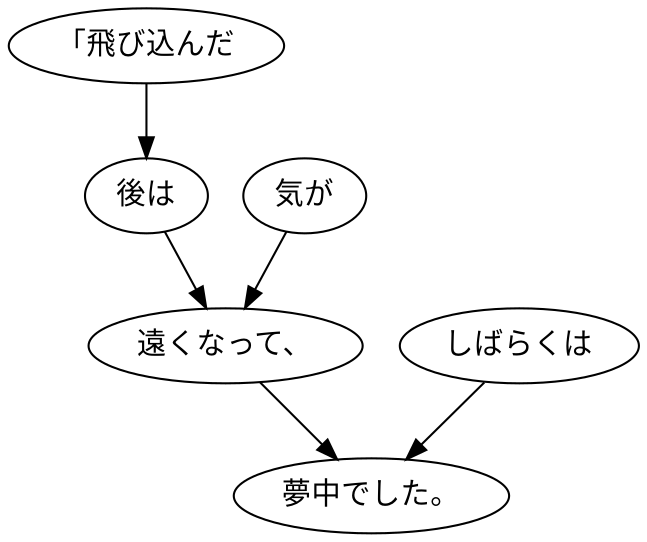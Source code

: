 digraph graph1141 {
	node0 [label="「飛び込んだ"];
	node1 [label="後は"];
	node2 [label="気が"];
	node3 [label="遠くなって、"];
	node4 [label="しばらくは"];
	node5 [label="夢中でした。"];
	node0 -> node1;
	node1 -> node3;
	node2 -> node3;
	node3 -> node5;
	node4 -> node5;
}
